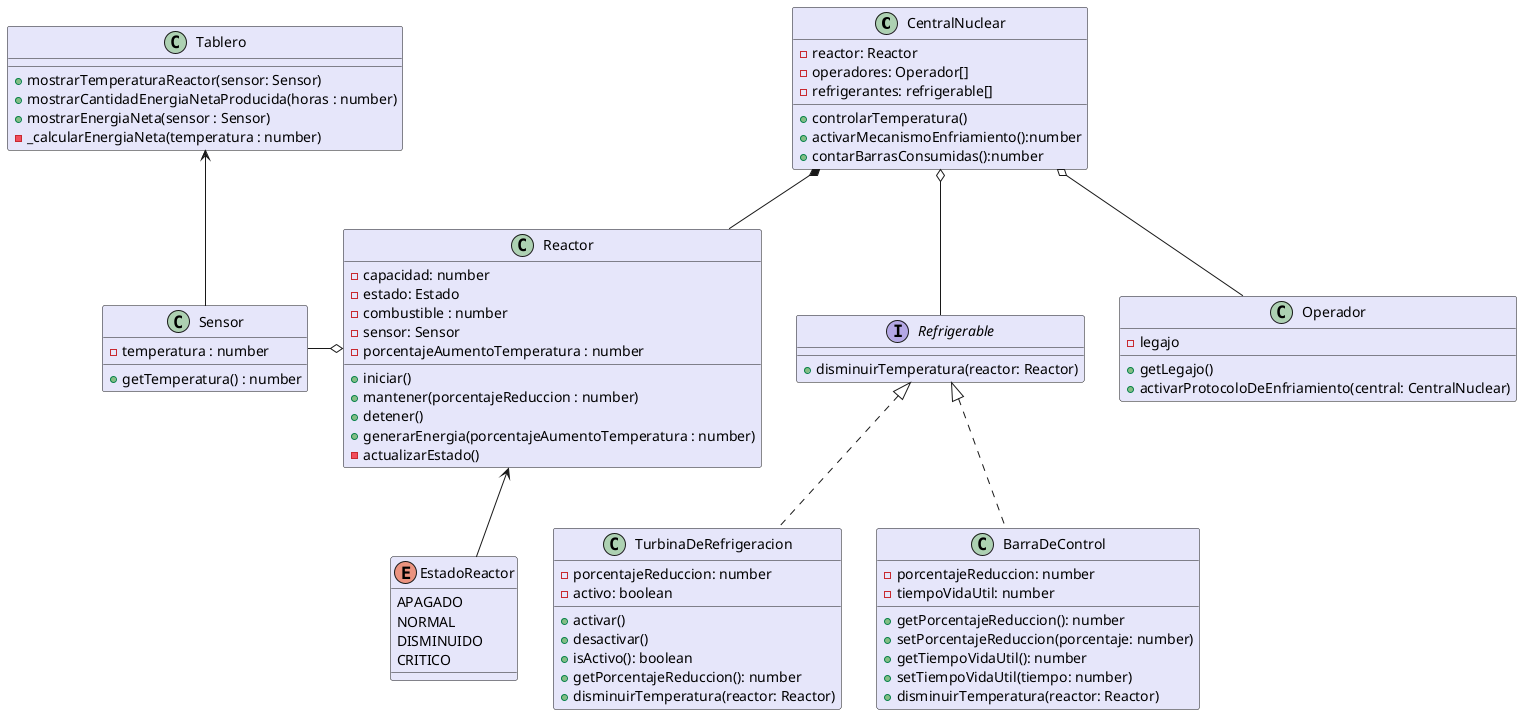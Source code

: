 @startuml Diagrama de Clases
skinparam ClassBackgroundColor lavender

'RELACIONES--------------------
CentralNuclear *-- Reactor
Reactor o-l- Sensor
Reactor <-- EstadoReactor
Reactor -r[HIDDEN]- TurbinaDeRefrigeracion
'Reactor o-- BarraDeControl
Tablero <-- Sensor
CentralNuclear o-- Refrigerable

CentralNuclear o-- Operador

'-------------------------------


class CentralNuclear {
    -reactor: Reactor
    -operadores: Operador[]
    -refrigerantes: refrigerable[]
    +controlarTemperatura()
    +activarMecanismoEnfriamiento():number
    +contarBarrasConsumidas():number
}

class Reactor {
    - capacidad: number
    - estado: Estado
    - combustible : number
    - sensor: Sensor
    - porcentajeAumentoTemperatura : number

    + iniciar()
    + mantener(porcentajeReduccion : number)
    + detener()
    + generarEnergia(porcentajeAumentoTemperatura : number)
    - actualizarEstado()
}

class Sensor {
    - temperatura : number
    + getTemperatura() : number
}


interface Refrigerable{
    + disminuirTemperatura(reactor: Reactor)
}

class BarraDeControl implements Refrigerable {
    - porcentajeReduccion: number
    - tiempoVidaUtil: number
    + getPorcentajeReduccion(): number
    + setPorcentajeReduccion(porcentaje: number)
    + getTiempoVidaUtil(): number
    + setTiempoVidaUtil(tiempo: number)
    + disminuirTemperatura(reactor: Reactor)
}

class TurbinaDeRefrigeracion implements Refrigerable{
    - porcentajeReduccion: number
    - activo: boolean
    + activar()
    + desactivar()
    + isActivo(): boolean
    + getPorcentajeReduccion(): number
    + disminuirTemperatura(reactor: Reactor)
}

enum EstadoReactor{
    APAGADO
    NORMAL
    DISMINUIDO
    CRITICO
}

class Tablero{
    + mostrarTemperaturaReactor(sensor: Sensor)
    + mostrarCantidadEnergiaNetaProducida(horas : number)
    + mostrarEnergiaNeta(sensor : Sensor)
    - _calcularEnergiaNeta(temperatura : number)
}

class Operador{
    - legajo
    + getLegajo()
    + activarProtocoloDeEnfriamiento(central: CentralNuclear)
}

@enduml